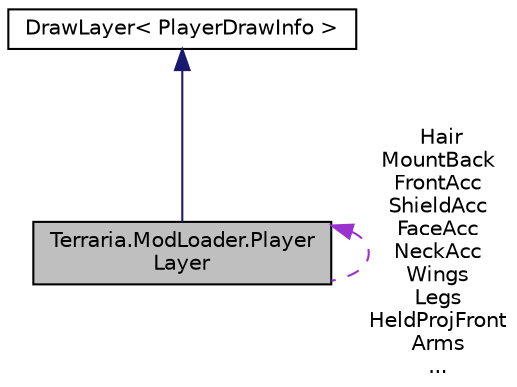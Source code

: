 digraph "Terraria.ModLoader.PlayerLayer"
{
  edge [fontname="Helvetica",fontsize="10",labelfontname="Helvetica",labelfontsize="10"];
  node [fontname="Helvetica",fontsize="10",shape=record];
  Node2 [label="Terraria.ModLoader.Player\lLayer",height=0.2,width=0.4,color="black", fillcolor="grey75", style="filled", fontcolor="black"];
  Node3 -> Node2 [dir="back",color="midnightblue",fontsize="10",style="solid",fontname="Helvetica"];
  Node3 [label="DrawLayer\< PlayerDrawInfo \>",height=0.2,width=0.4,color="black", fillcolor="white", style="filled",URL="$class_terraria_1_1_mod_loader_1_1_draw_layer.html"];
  Node2 -> Node2 [dir="back",color="darkorchid3",fontsize="10",style="dashed",label=" Hair\nMountBack\nFrontAcc\nShieldAcc\nFaceAcc\nNeckAcc\nWings\nLegs\nHeldProjFront\nArms\n..." ,fontname="Helvetica"];
}
